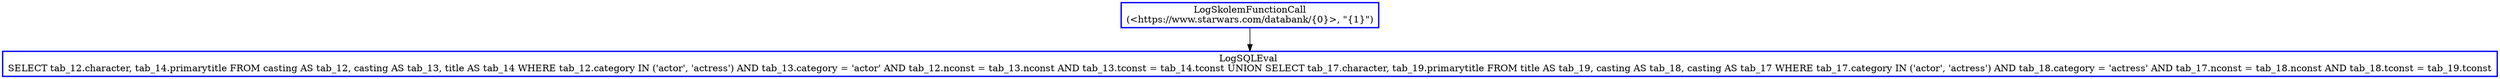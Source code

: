 digraph  g{
node [shape=rectangle, color=black, fontcolor=black, style=bold]
0 [label="LogSkolemFunctionCall
(<https://www.starwars.com/databank/{0}>, \"{1}\")" , color = blue] ; 
1 [label="LogSQLEval 
SELECT tab_12.character, tab_14.primarytitle FROM casting AS tab_12, casting AS tab_13, title AS tab_14 WHERE tab_12.category IN ('actor', 'actress') AND tab_13.category = 'actor' AND tab_12.nconst = tab_13.nconst AND tab_13.tconst = tab_14.tconst UNION SELECT tab_17.character, tab_19.primarytitle FROM title AS tab_19, casting AS tab_18, casting AS tab_17 WHERE tab_17.category IN ('actor', 'actress') AND tab_18.category = 'actress' AND tab_17.nconst = tab_18.nconst AND tab_18.tconst = tab_19.tconst", color = blue] ; 
0 -> 1 ; 
}

